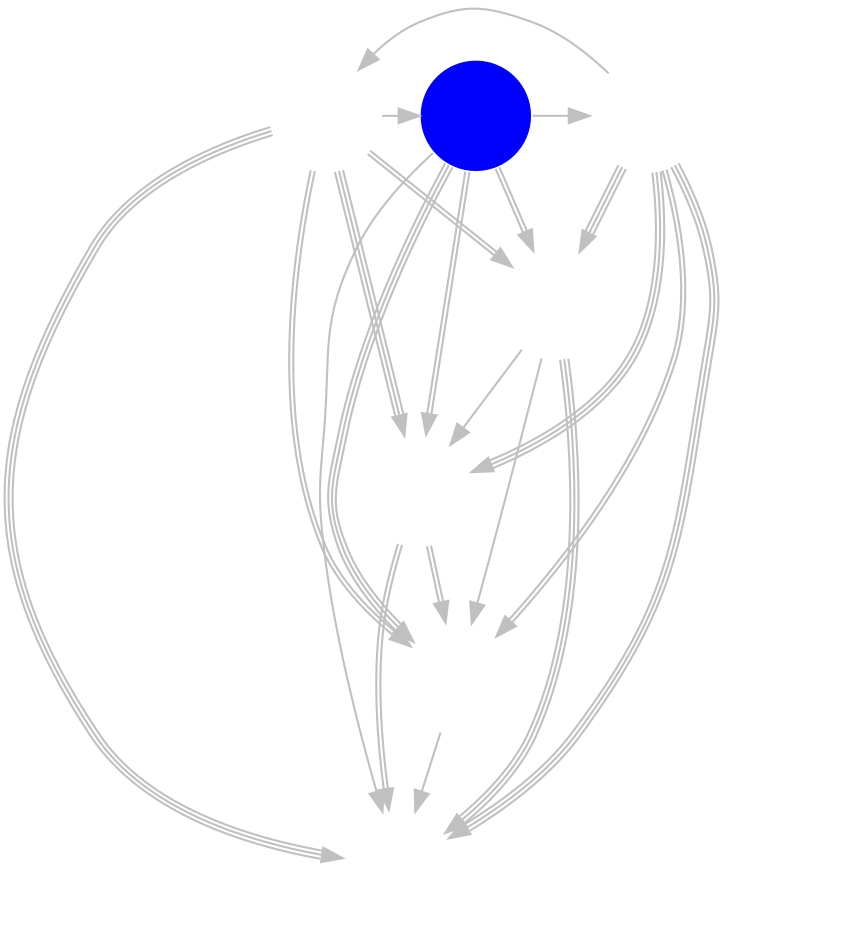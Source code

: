 digraph NA {
	node [shape=circle fixedsize=true width=.75 label="" color="white"];
	{ rank=same GFE R2E TS }
	imagepath="logos/";
	GFE	[ image="gale-force-esports.png" ];
	NT	[ image="no-tomorrow.png" ];
	TS	[ image="tempo-storm.png" style=filled fillcolor=blue ];
	TF	[ image="team-freedom.png" ];
	R2E	[ image="roll20.png" ];
	SSS	[ image="superstars.png" ];
	NVT	[ image="naventic.png" ];
	EID	[ image="even-in-death.png" ];

	/* Phase 1 Aggregates */
	GFE	->	NT	[ color="gray:gray" ]
	GFE	->	TS	[ color="gray" ]
	GFE	->	TF	[ color="gray:gray" ]
	R2E	->	GFE	[ color="gray" ]
	GFE	->	SSS	[ color="gray:gray:gray" ]
	GFE	->	NVT	[ color="gray:gray:gray" ]
	TS	->	NT	[ color="gray:gray:gray" ]
	TF	->	NT	[ color="gray" ]
	R2E	->	NT	[ color="gray:gray" ]
	SSS	->	NT	[ color="gray:gray" ]
	NT	->	NVT	[ color="gray" ]
	TS	->	TF	[ color="gray:gray" ]
	TS	->	R2E	[ color="gray" ]
	TS	->	SSS	[ color="gray:gray" ]
	TS	->	NVT	[ color="gray" ]
	R2E	->	TF	[ color="gray:gray:gray" ]
	TF	->	SSS	[ color="gray" ]
	TF	->	NVT	[ color="gray:gray:gray" ]
	R2E	->	SSS	[ color="gray:gray:gray" ]
	R2E	->	NVT	[ color="gray:gray:gray" ]
	SSS	->	NVT	[ color="gray:gray" ]

	edge [ color="gray" dir="none" constraint="false" style="dashed"]
	
}
